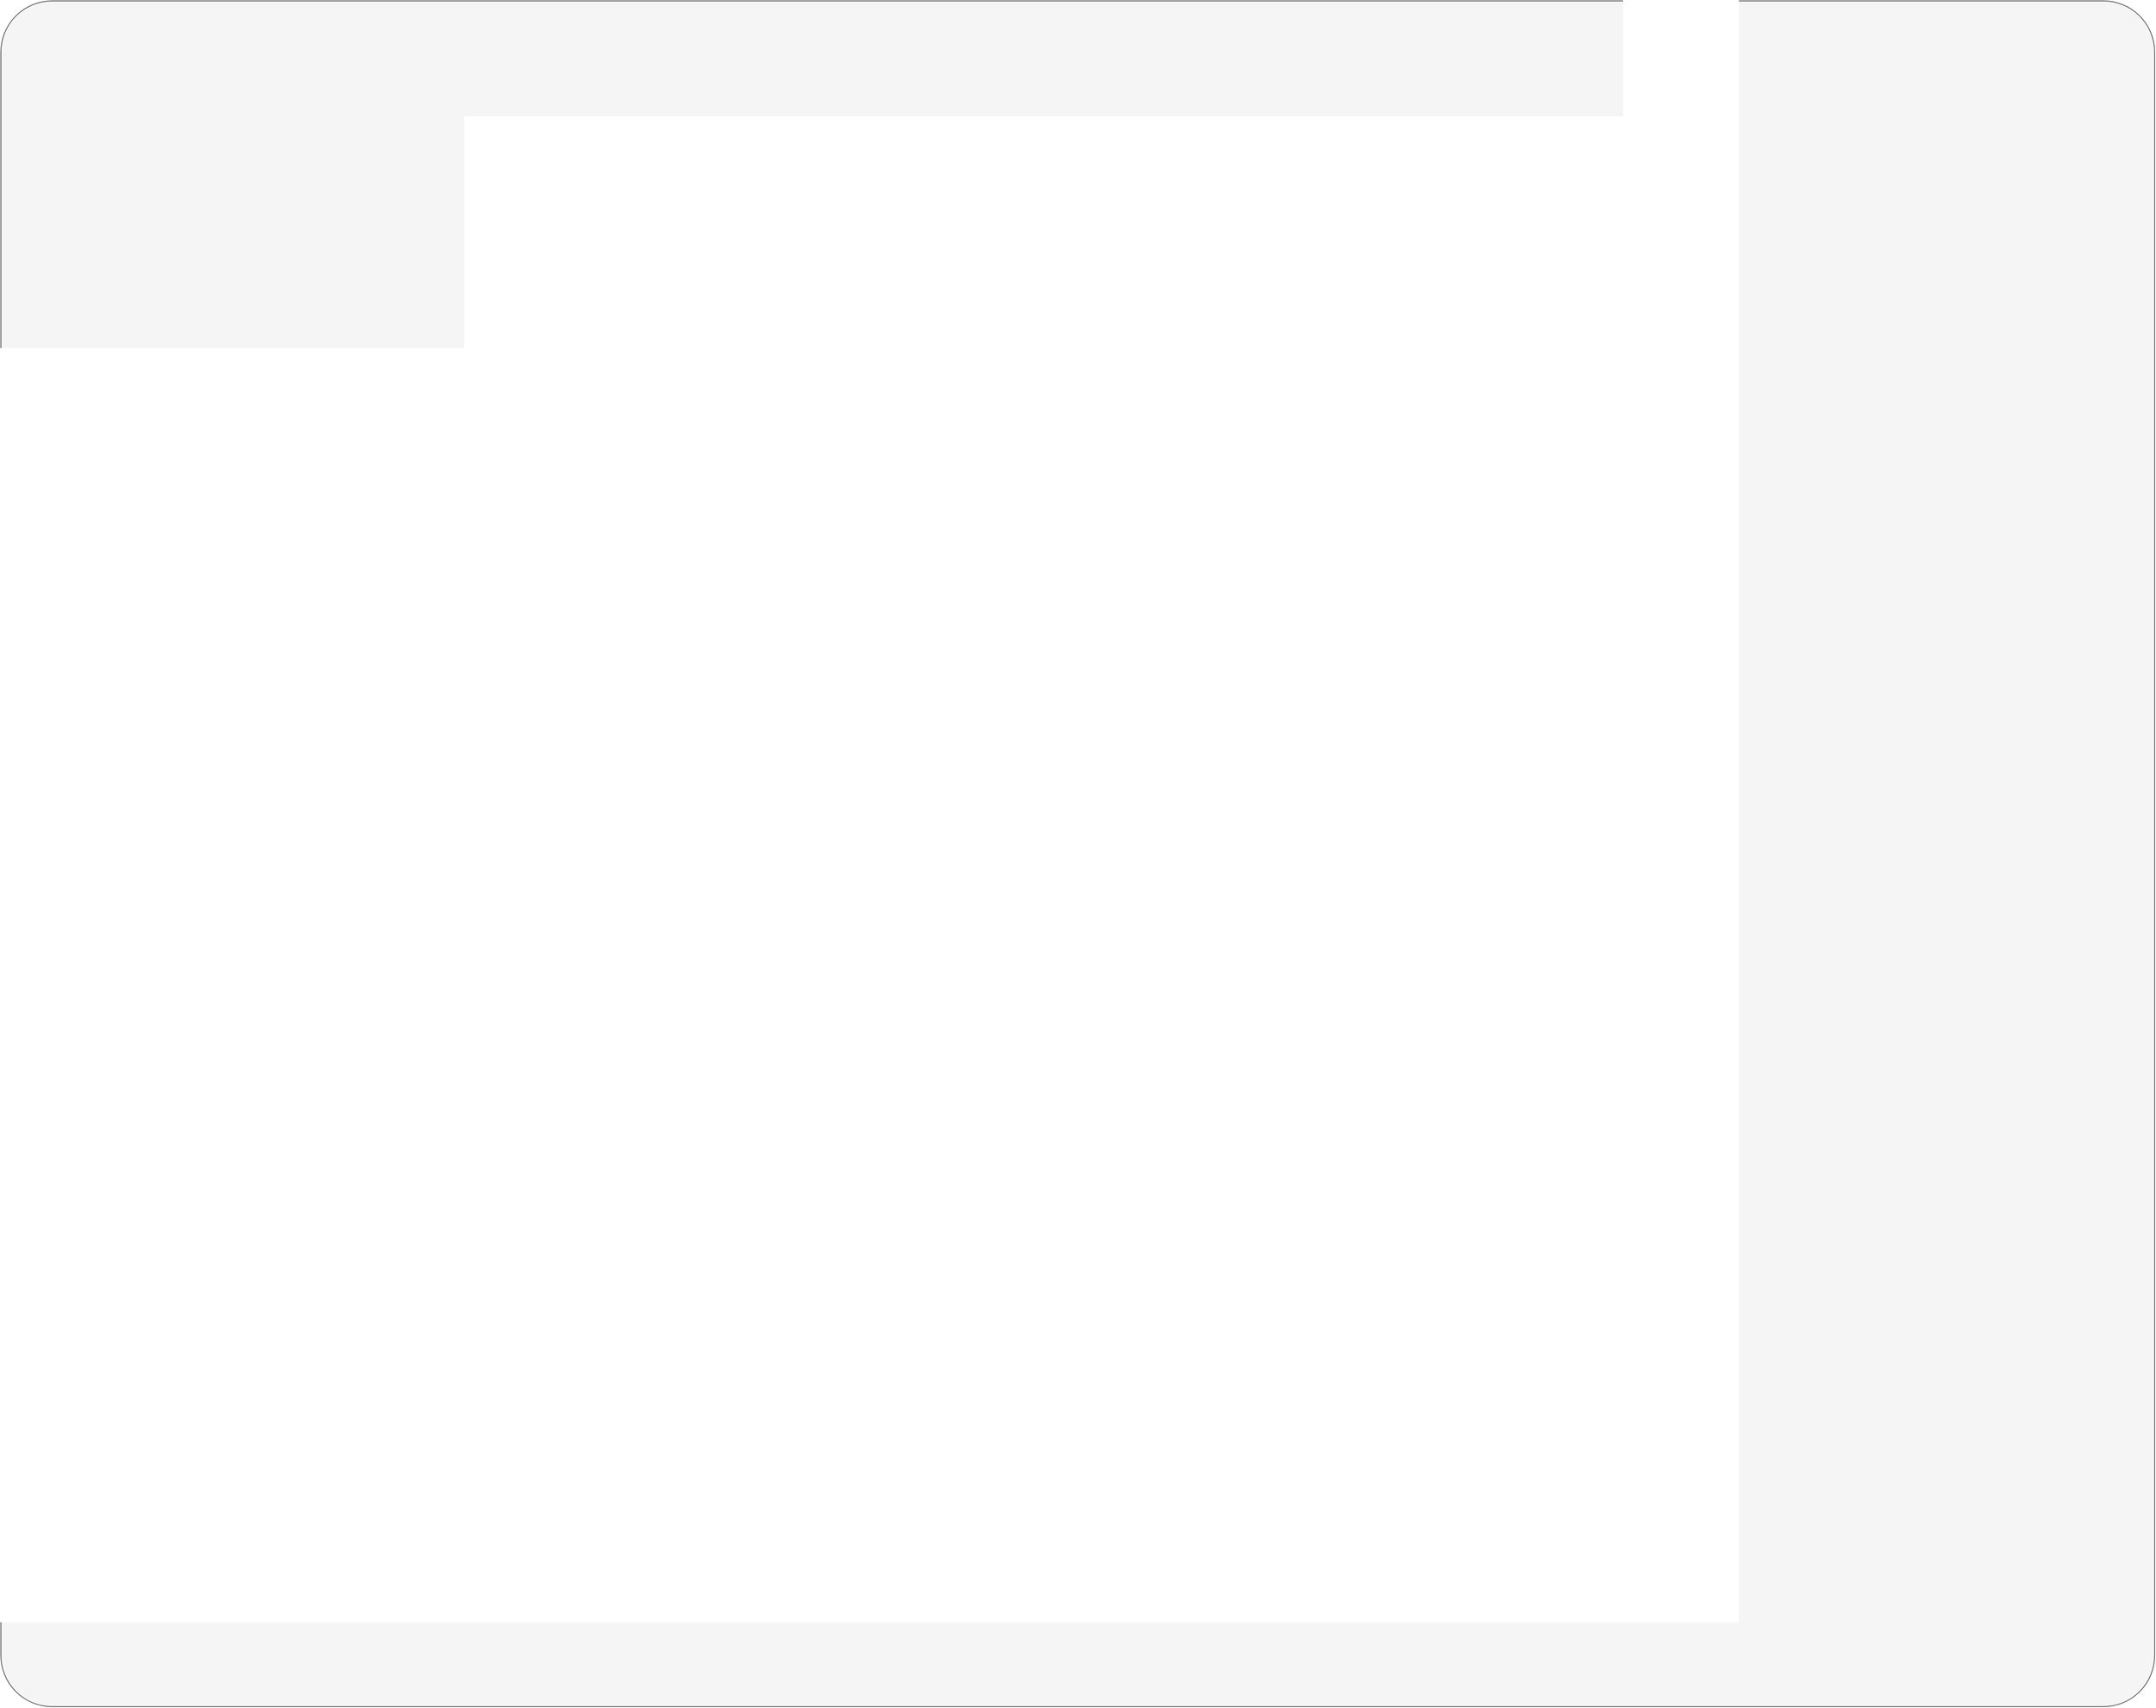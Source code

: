 <mxfile version="13.5.3" type="github">
  <diagram id="toL_ty6M-hAGA_KhA6XH" name="Page-1">
    <mxGraphModel dx="5160" dy="1933" grid="1" gridSize="10" guides="1" tooltips="1" connect="1" arrows="1" fold="1" page="1" pageScale="1" pageWidth="850" pageHeight="1100" math="0" shadow="0">
      <root>
        <mxCell id="0" />
        <mxCell id="1" parent="0" />
        <mxCell id="ZA8OaeuyUFWbgDoqyS_F-3" value="" style="rounded=1;whiteSpace=wrap;html=1;arcSize=3;fillColor=#f5f5f5;strokeColor=#666666;fontColor=#333333;" vertex="1" parent="1">
          <mxGeometry x="-1400" y="130" width="2360" height="1870" as="geometry" />
        </mxCell>
      </root>
    </mxGraphModel>
  </diagram>
</mxfile>
